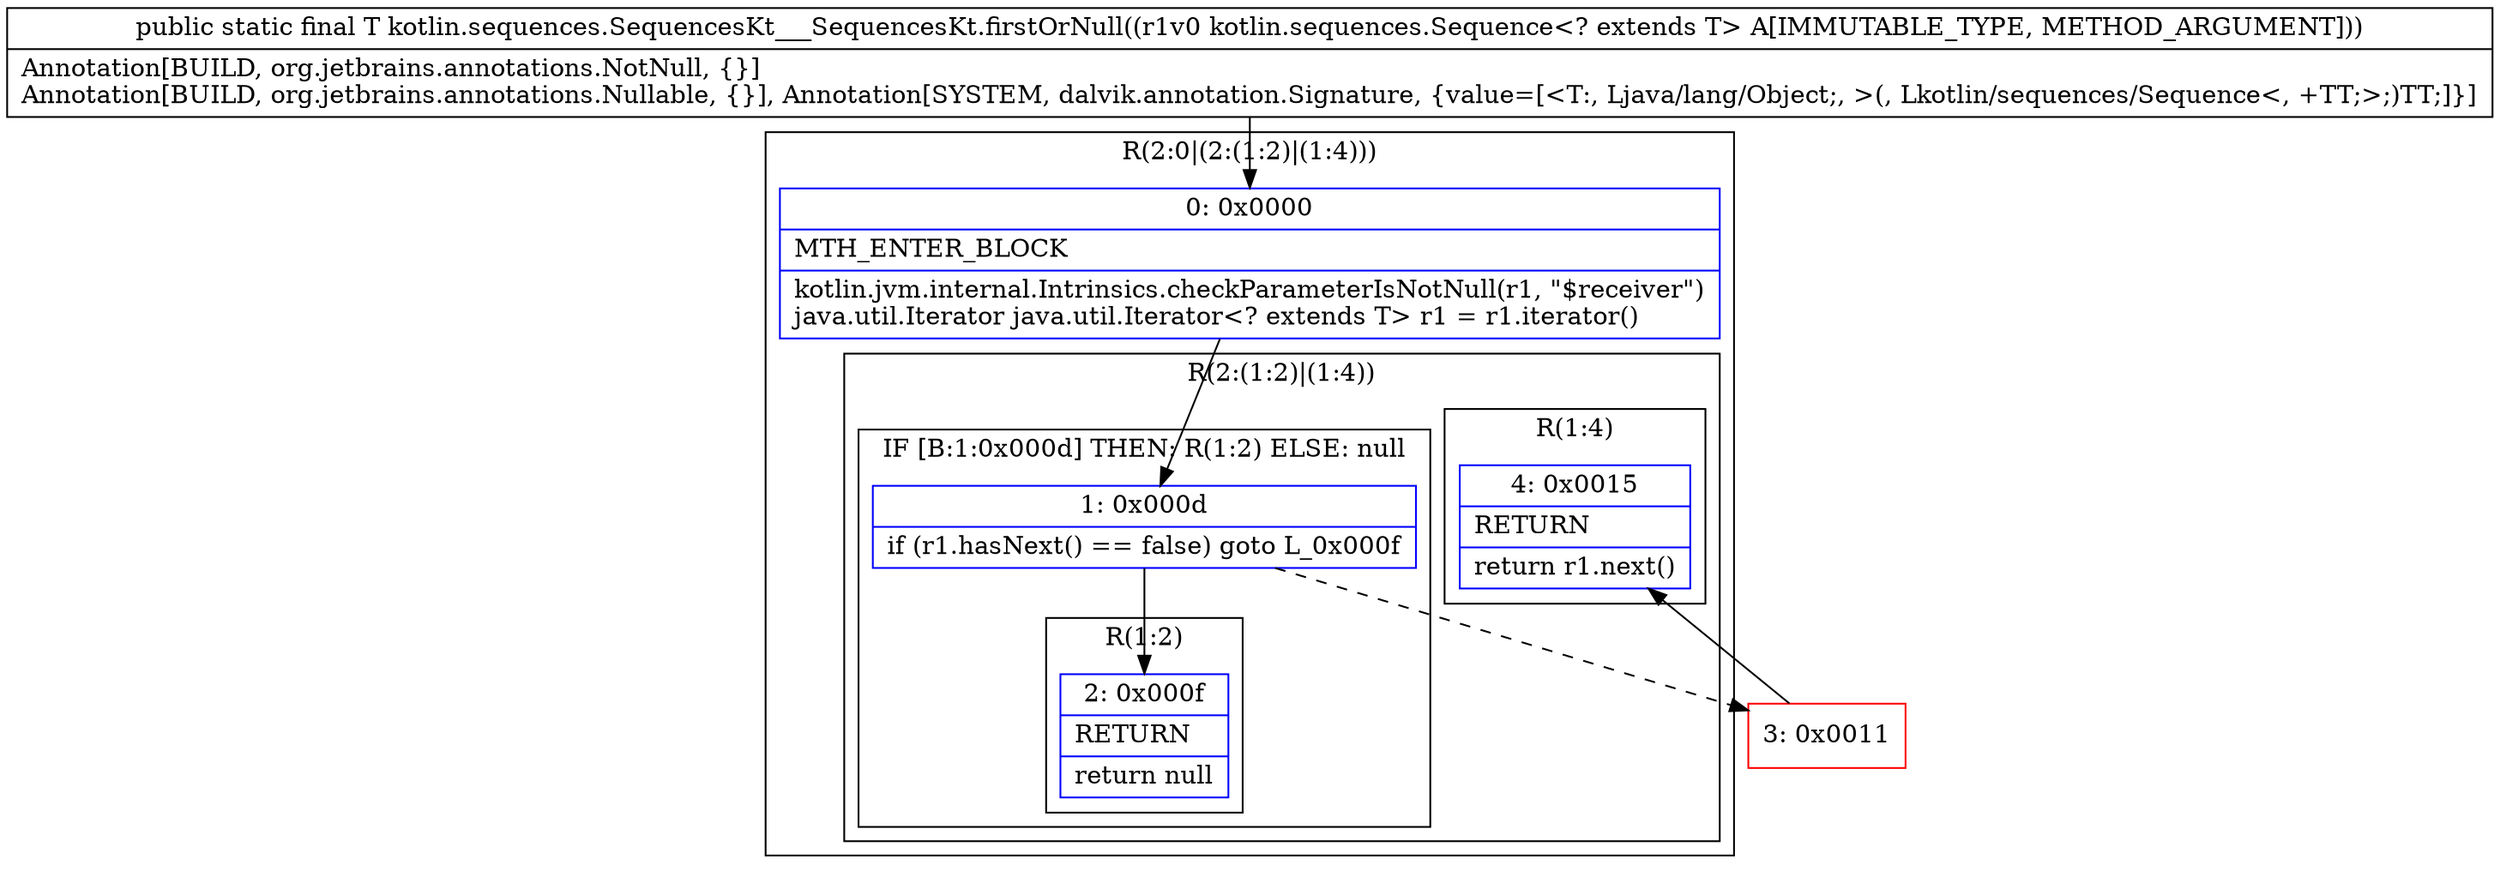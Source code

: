 digraph "CFG forkotlin.sequences.SequencesKt___SequencesKt.firstOrNull(Lkotlin\/sequences\/Sequence;)Ljava\/lang\/Object;" {
subgraph cluster_Region_1564220989 {
label = "R(2:0|(2:(1:2)|(1:4)))";
node [shape=record,color=blue];
Node_0 [shape=record,label="{0\:\ 0x0000|MTH_ENTER_BLOCK\l|kotlin.jvm.internal.Intrinsics.checkParameterIsNotNull(r1, \"$receiver\")\ljava.util.Iterator java.util.Iterator\<? extends T\> r1 = r1.iterator()\l}"];
subgraph cluster_Region_1272938282 {
label = "R(2:(1:2)|(1:4))";
node [shape=record,color=blue];
subgraph cluster_IfRegion_277135079 {
label = "IF [B:1:0x000d] THEN: R(1:2) ELSE: null";
node [shape=record,color=blue];
Node_1 [shape=record,label="{1\:\ 0x000d|if (r1.hasNext() == false) goto L_0x000f\l}"];
subgraph cluster_Region_694899434 {
label = "R(1:2)";
node [shape=record,color=blue];
Node_2 [shape=record,label="{2\:\ 0x000f|RETURN\l|return null\l}"];
}
}
subgraph cluster_Region_2136434769 {
label = "R(1:4)";
node [shape=record,color=blue];
Node_4 [shape=record,label="{4\:\ 0x0015|RETURN\l|return r1.next()\l}"];
}
}
}
Node_3 [shape=record,color=red,label="{3\:\ 0x0011}"];
MethodNode[shape=record,label="{public static final T kotlin.sequences.SequencesKt___SequencesKt.firstOrNull((r1v0 kotlin.sequences.Sequence\<? extends T\> A[IMMUTABLE_TYPE, METHOD_ARGUMENT]))  | Annotation[BUILD, org.jetbrains.annotations.NotNull, \{\}]\lAnnotation[BUILD, org.jetbrains.annotations.Nullable, \{\}], Annotation[SYSTEM, dalvik.annotation.Signature, \{value=[\<T:, Ljava\/lang\/Object;, \>(, Lkotlin\/sequences\/Sequence\<, +TT;\>;)TT;]\}]\l}"];
MethodNode -> Node_0;
Node_0 -> Node_1;
Node_1 -> Node_2;
Node_1 -> Node_3[style=dashed];
Node_3 -> Node_4;
}

